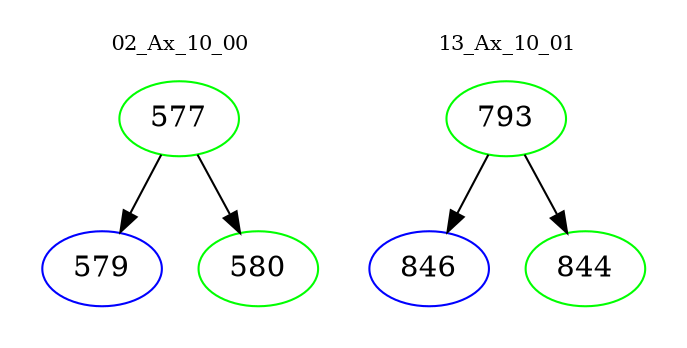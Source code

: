 digraph{
subgraph cluster_0 {
color = white
label = "02_Ax_10_00";
fontsize=10;
T0_577 [label="577", color="green"]
T0_577 -> T0_579 [color="black"]
T0_579 [label="579", color="blue"]
T0_577 -> T0_580 [color="black"]
T0_580 [label="580", color="green"]
}
subgraph cluster_1 {
color = white
label = "13_Ax_10_01";
fontsize=10;
T1_793 [label="793", color="green"]
T1_793 -> T1_846 [color="black"]
T1_846 [label="846", color="blue"]
T1_793 -> T1_844 [color="black"]
T1_844 [label="844", color="green"]
}
}
